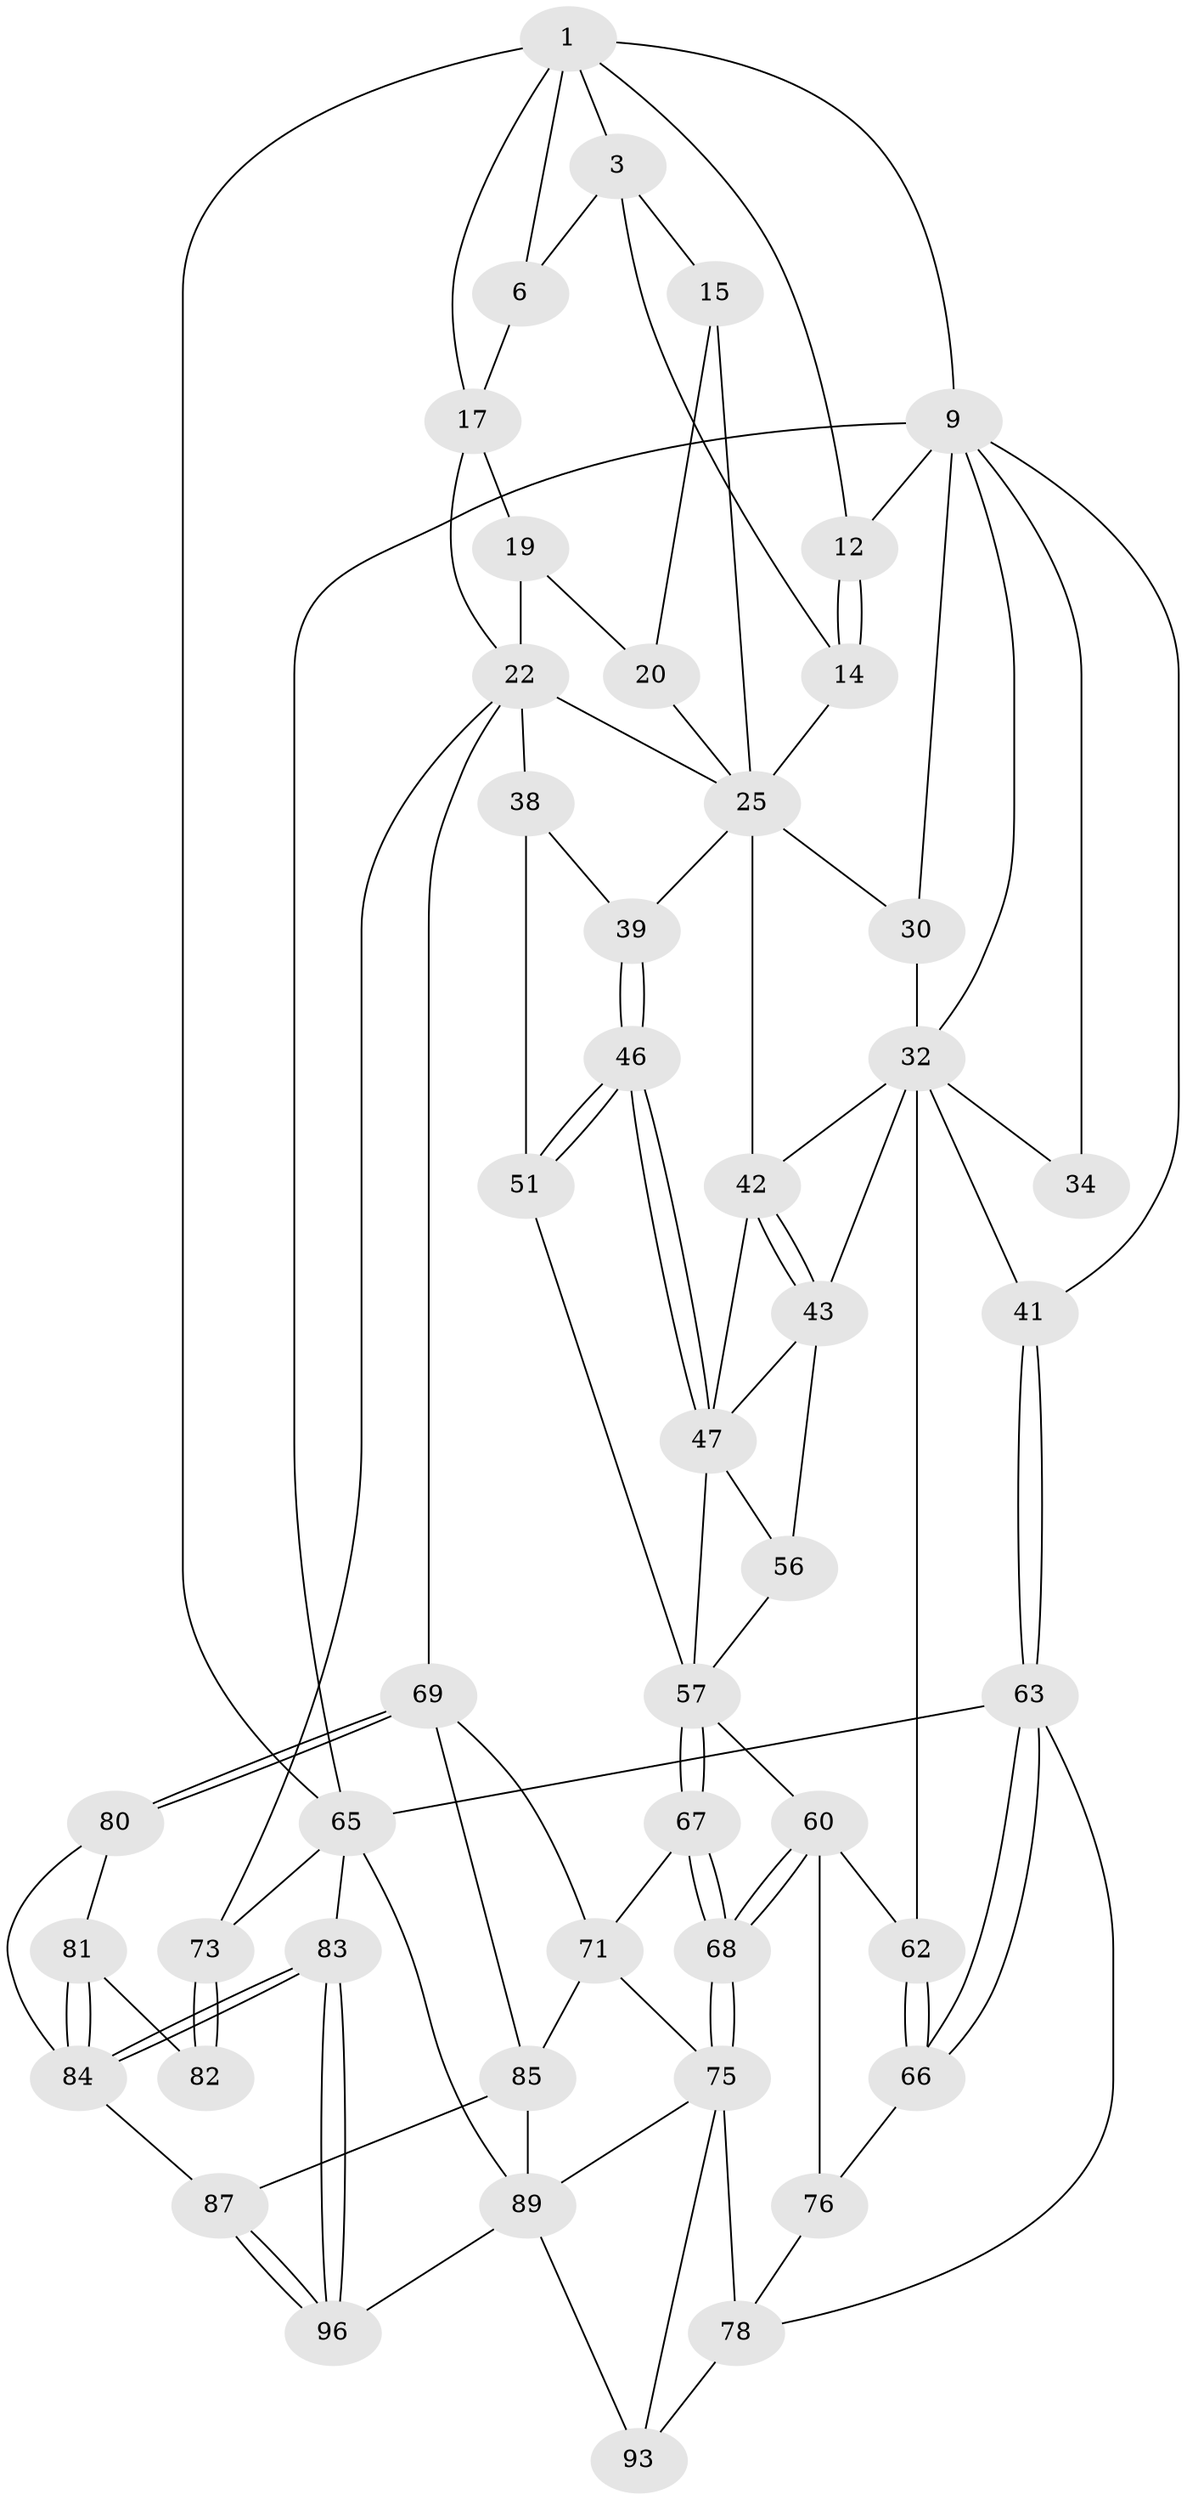 // original degree distribution, {3: 0.03125, 5: 0.5104166666666666, 4: 0.22916666666666666, 6: 0.22916666666666666}
// Generated by graph-tools (version 1.1) at 2025/16/03/09/25 04:16:48]
// undirected, 48 vertices, 109 edges
graph export_dot {
graph [start="1"]
  node [color=gray90,style=filled];
  1 [pos="+0.7441035064810698+0",super="+2+5"];
  3 [pos="+0.6087884175149356+0.0809524079718169",super="+4+13"];
  6 [pos="+0.849858822483171+0.09503852442122318"];
  9 [pos="+0+0",super="+10+37"];
  12 [pos="+0.29911758730268045+0"];
  14 [pos="+0.5286772286740702+0.20819168578854735"];
  15 [pos="+0.7371901731500811+0.1209817605905092",super="+16"];
  17 [pos="+1+0.3258953006185863",super="+18"];
  19 [pos="+0.8371139877529148+0.18604270669734327",super="+24"];
  20 [pos="+0.7985784189772943+0.2389792092959854",super="+21"];
  22 [pos="+1+0.37086159446825634",super="+52+23"];
  25 [pos="+0.6980191160795641+0.2825858224175318",super="+29+26"];
  30 [pos="+0.3327098188315563+0.24520790782573873"];
  32 [pos="+0.15158658137807057+0.28199333915892055",super="+36+33"];
  34 [pos="+0.08029182235199465+0.27060886919953453"];
  38 [pos="+0.8178451386543297+0.4144899881335305",super="+50"];
  39 [pos="+0.6312037562837813+0.4014874651485489"];
  41 [pos="+0+0.5264029714973488"];
  42 [pos="+0.26490991837164696+0.38404428637128185",super="+45"];
  43 [pos="+0.24403433875167868+0.43794531705243483",super="+49"];
  46 [pos="+0.6152044599700043+0.531426309502525"];
  47 [pos="+0.4762120715393462+0.47861431102307345",super="+55+48"];
  51 [pos="+0.6301362660008052+0.5702919180631763"];
  56 [pos="+0.3420465818214531+0.5781151868290532"];
  57 [pos="+0.505282274187729+0.6182086629829446",super="+58"];
  60 [pos="+0.3253238545546503+0.6777650980660888",super="+61"];
  62 [pos="+0.18983596099881192+0.5983907611077224"];
  63 [pos="+0+0.6566513175929477",super="+64"];
  65 [pos="+0+1",super="+72"];
  66 [pos="+0.04674000909840411+0.7228027066580215"];
  67 [pos="+0.5000718406214834+0.6681183632550264"];
  68 [pos="+0.3730776208481889+0.7273792067019005"];
  69 [pos="+0.726469502009126+0.7160064030365229",super="+70"];
  71 [pos="+0.5106734776961674+0.6912457870305964",super="+74"];
  73 [pos="+1+0.9790290171228034"];
  75 [pos="+0.41268315196273664+0.800694811995041",super="+77"];
  76 [pos="+0.1683086111029611+0.7884664931293782"];
  78 [pos="+0.2779710831824011+0.8176120269649334",super="+79"];
  80 [pos="+0.7364989446163833+0.7457843640891415"];
  81 [pos="+0.9215157271700775+0.8215714022538831"];
  82 [pos="+0.9234505128925358+0.8192560917951025"];
  83 [pos="+1+1"];
  84 [pos="+0.8866202493465439+0.8879999020710828",super="+86"];
  85 [pos="+0.5618013240737978+0.8259837370642062",super="+88"];
  87 [pos="+0.7406993390630617+0.8723249562504632"];
  89 [pos="+0.5370854474584924+1",super="+94"];
  93 [pos="+0.2025786761879871+0.9887858933270592"];
  96 [pos="+0.9476629176095939+1"];
  1 -- 3;
  1 -- 12;
  1 -- 17;
  1 -- 6;
  1 -- 9;
  1 -- 65;
  3 -- 6;
  3 -- 15 [weight=2];
  3 -- 14;
  6 -- 17;
  9 -- 65;
  9 -- 32;
  9 -- 34 [weight=2];
  9 -- 12;
  9 -- 30;
  9 -- 41;
  12 -- 14;
  12 -- 14;
  14 -- 25;
  15 -- 25;
  15 -- 20;
  17 -- 22;
  17 -- 19;
  19 -- 20 [weight=2];
  19 -- 22;
  20 -- 25;
  22 -- 38 [weight=2];
  22 -- 73;
  22 -- 69;
  22 -- 25;
  25 -- 39;
  25 -- 30;
  25 -- 42;
  30 -- 32;
  32 -- 42;
  32 -- 34;
  32 -- 41;
  32 -- 43;
  32 -- 62;
  38 -- 39;
  38 -- 51;
  39 -- 46;
  39 -- 46;
  41 -- 63;
  41 -- 63;
  42 -- 43;
  42 -- 43;
  42 -- 47;
  43 -- 56;
  43 -- 47;
  46 -- 47;
  46 -- 47;
  46 -- 51;
  46 -- 51;
  47 -- 56;
  47 -- 57;
  51 -- 57;
  56 -- 57;
  57 -- 67;
  57 -- 67;
  57 -- 60;
  60 -- 68;
  60 -- 68;
  60 -- 62;
  60 -- 76;
  62 -- 66;
  62 -- 66;
  63 -- 66;
  63 -- 66;
  63 -- 65;
  63 -- 78;
  65 -- 73;
  65 -- 83;
  65 -- 89;
  66 -- 76;
  67 -- 68;
  67 -- 68;
  67 -- 71;
  68 -- 75;
  68 -- 75;
  69 -- 80;
  69 -- 80;
  69 -- 85;
  69 -- 71;
  71 -- 75;
  71 -- 85;
  73 -- 82;
  73 -- 82;
  75 -- 89;
  75 -- 93;
  75 -- 78 [weight=2];
  76 -- 78;
  78 -- 93;
  80 -- 81;
  80 -- 84;
  81 -- 82;
  81 -- 84;
  81 -- 84;
  83 -- 84;
  83 -- 84;
  83 -- 96;
  83 -- 96;
  84 -- 87;
  85 -- 89;
  85 -- 87;
  87 -- 96;
  87 -- 96;
  89 -- 96;
  89 -- 93;
}
